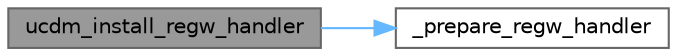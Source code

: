 digraph "ucdm_install_regw_handler"
{
 // INTERACTIVE_SVG=YES
 // LATEX_PDF_SIZE
  bgcolor="transparent";
  edge [fontname=Helvetica,fontsize=10,labelfontname=Helvetica,labelfontsize=10];
  node [fontname=Helvetica,fontsize=10,shape=box,height=0.2,width=0.4];
  rankdir="LR";
  Node1 [id="Node000001",label="ucdm_install_regw_handler",height=0.2,width=0.4,color="gray40", fillcolor="grey60", style="filled", fontcolor="black",tooltip="Install a Register Write Handler for a UCDM register."];
  Node1 -> Node2 [id="edge1_Node000001_Node000002",color="steelblue1",style="solid",tooltip=" "];
  Node2 [id="Node000002",label="_prepare_regw_handler",height=0.2,width=0.4,color="grey40", fillcolor="white", style="filled",URL="$ucdm_8c.html#ab7a8e8fc2e2e475c70c034bd57ec293d",tooltip=" "];
}

